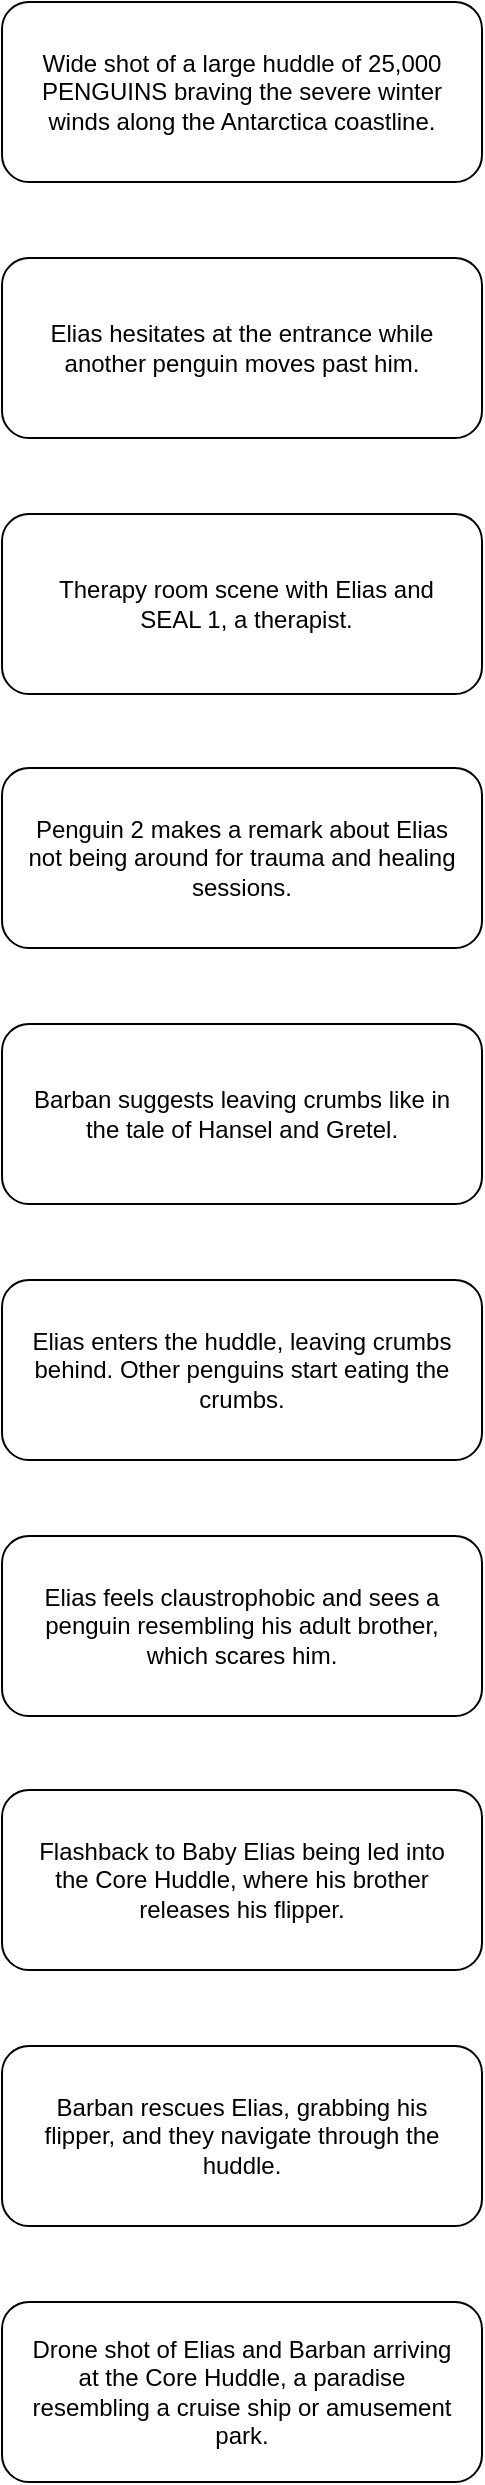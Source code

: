<mxfile version="21.4.0" type="github">
  <diagram name="Page-1" id="nOd4-JYytBQm5to-k_-0">
    <mxGraphModel dx="2120" dy="1378" grid="1" gridSize="10" guides="1" tooltips="1" connect="1" arrows="1" fold="1" page="1" pageScale="1" pageWidth="827" pageHeight="1169" math="0" shadow="0">
      <root>
        <mxCell id="0" />
        <mxCell id="1" parent="0" />
        <mxCell id="PNbJ5mPeNILm6wY76e_V-3" value="Barban rescues Elias, grabbing his flipper, and they navigate through the huddle." style="rounded=1;whiteSpace=wrap;html=1;perimeterSpacing=30;strokeWidth=1;spacing=12;" vertex="1" parent="1">
          <mxGeometry x="60" y="1142" width="240" height="90" as="geometry" />
        </mxCell>
        <mxCell id="PNbJ5mPeNILm6wY76e_V-4" value="Elias hesitates at the entrance while another penguin moves past him." style="rounded=1;whiteSpace=wrap;html=1;perimeterSpacing=30;strokeWidth=1;spacing=12;" vertex="1" parent="1">
          <mxGeometry x="60" y="248" width="240" height="90" as="geometry" />
        </mxCell>
        <mxCell id="PNbJ5mPeNILm6wY76e_V-5" value="Flashback to Baby Elias being led into the Core Huddle, where his brother releases his flipper." style="rounded=1;whiteSpace=wrap;html=1;perimeterSpacing=30;strokeWidth=1;spacing=12;" vertex="1" parent="1">
          <mxGeometry x="60" y="1014" width="240" height="90" as="geometry" />
        </mxCell>
        <mxCell id="PNbJ5mPeNILm6wY76e_V-6" value="Elias feels claustrophobic and sees a penguin resembling his adult brother, which scares him." style="rounded=1;whiteSpace=wrap;html=1;perimeterSpacing=30;strokeWidth=1;spacing=12;" vertex="1" parent="1">
          <mxGeometry x="60" y="887" width="240" height="90" as="geometry" />
        </mxCell>
        <mxCell id="PNbJ5mPeNILm6wY76e_V-7" value="Elias enters the huddle, leaving crumbs behind. Other penguins start eating the crumbs." style="rounded=1;whiteSpace=wrap;html=1;perimeterSpacing=30;strokeWidth=1;spacing=12;" vertex="1" parent="1">
          <mxGeometry x="60" y="759" width="240" height="90" as="geometry" />
        </mxCell>
        <mxCell id="PNbJ5mPeNILm6wY76e_V-8" value="Barban suggests leaving crumbs like in the tale of Hansel and Gretel." style="rounded=1;whiteSpace=wrap;html=1;perimeterSpacing=30;strokeWidth=1;spacing=12;" vertex="1" parent="1">
          <mxGeometry x="60" y="631" width="240" height="90" as="geometry" />
        </mxCell>
        <mxCell id="PNbJ5mPeNILm6wY76e_V-9" value="Penguin 2 makes a remark about Elias not being around for trauma and healing sessions." style="rounded=1;whiteSpace=wrap;html=1;perimeterSpacing=30;strokeWidth=1;spacing=12;" vertex="1" parent="1">
          <mxGeometry x="60" y="503" width="240" height="90" as="geometry" />
        </mxCell>
        <mxCell id="PNbJ5mPeNILm6wY76e_V-10" value="&lt;li style=&quot;border: 0px solid rgb(217, 217, 227); box-sizing: border-box; --tw-border-spacing-x: 0; --tw-border-spacing-y: 0; --tw-translate-x: 0; --tw-translate-y: 0; --tw-rotate: 0; --tw-skew-x: 0; --tw-skew-y: 0; --tw-scale-x: 1; --tw-scale-y: 1; --tw-pan-x: ; --tw-pan-y: ; --tw-pinch-zoom: ; --tw-scroll-snap-strictness: proximity; --tw-gradient-from-position: ; --tw-gradient-via-position: ; --tw-gradient-to-position: ; --tw-ordinal: ; --tw-slashed-zero: ; --tw-numeric-figure: ; --tw-numeric-spacing: ; --tw-numeric-fraction: ; --tw-ring-inset: ; --tw-ring-offset-width: 0px; --tw-ring-offset-color: #fff; --tw-ring-color: rgba(69,89,164,0.5); --tw-ring-offset-shadow: 0 0 transparent; --tw-ring-shadow: 0 0 transparent; --tw-shadow: 0 0 transparent; --tw-shadow-colored: 0 0 transparent; --tw-blur: ; --tw-brightness: ; --tw-contrast: ; --tw-grayscale: ; --tw-hue-rotate: ; --tw-invert: ; --tw-saturate: ; --tw-sepia: ; --tw-drop-shadow: ; --tw-backdrop-blur: ; --tw-backdrop-brightness: ; --tw-backdrop-contrast: ; --tw-backdrop-grayscale: ; --tw-backdrop-hue-rotate: ; --tw-backdrop-invert: ; --tw-backdrop-opacity: ; --tw-backdrop-saturate: ; --tw-backdrop-sepia: ; margin: 0px; padding-left: 0.375em; display: block; position: relative;&quot;&gt;Therapy room scene with Elias and SEAL 1, a therapist.&lt;/li&gt;" style="rounded=1;whiteSpace=wrap;html=1;perimeterSpacing=30;strokeWidth=1;spacing=12;" vertex="1" parent="1">
          <mxGeometry x="60" y="376" width="240" height="90" as="geometry" />
        </mxCell>
        <mxCell id="PNbJ5mPeNILm6wY76e_V-11" value="Wide shot of a large huddle of 25,000 PENGUINS braving the severe winter winds along the Antarctica coastline." style="rounded=1;whiteSpace=wrap;html=1;perimeterSpacing=30;strokeWidth=1;spacing=12;" vertex="1" parent="1">
          <mxGeometry x="60" y="120" width="240" height="90" as="geometry" />
        </mxCell>
        <mxCell id="PNbJ5mPeNILm6wY76e_V-12" value="Drone shot of Elias and Barban arriving at the Core Huddle, a paradise resembling a cruise ship or amusement park." style="rounded=1;whiteSpace=wrap;html=1;perimeterSpacing=30;strokeWidth=1;spacing=12;" vertex="1" parent="1">
          <mxGeometry x="60" y="1270" width="240" height="90" as="geometry" />
        </mxCell>
      </root>
    </mxGraphModel>
  </diagram>
</mxfile>
